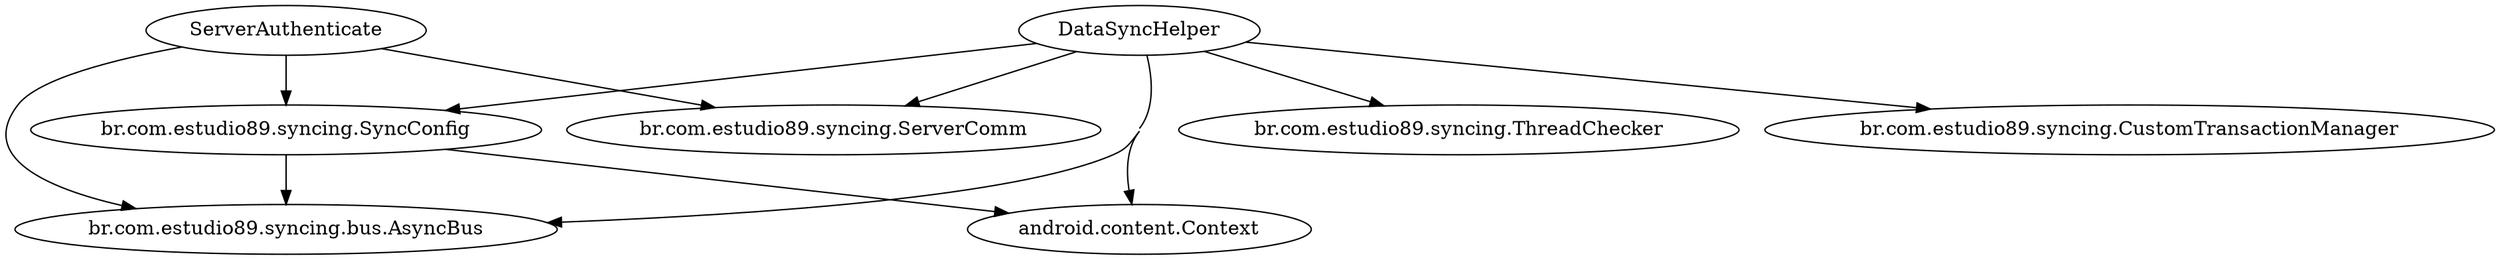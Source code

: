 digraph G1 {
  concentrate = true;
  n2 [label="android.content.Context"];
  DataSyncHelper -> n2;
  n3 [label="br.com.estudio89.syncing.SyncConfig"];
  DataSyncHelper -> n3;
  n4 [label="br.com.estudio89.syncing.ThreadChecker"];
  DataSyncHelper -> n4;
  n5 [label="br.com.estudio89.syncing.bus.AsyncBus"];
  DataSyncHelper -> n5;
  n6 [label="br.com.estudio89.syncing.CustomTransactionManager"];
  DataSyncHelper -> n6;
  n7 [label="br.com.estudio89.syncing.ServerComm"];
  DataSyncHelper -> n7;
  ServerAuthenticate -> n3;
  ServerAuthenticate -> n5;
  ServerAuthenticate -> n7;
  n3 -> n2;
  n3 -> n5;
}
